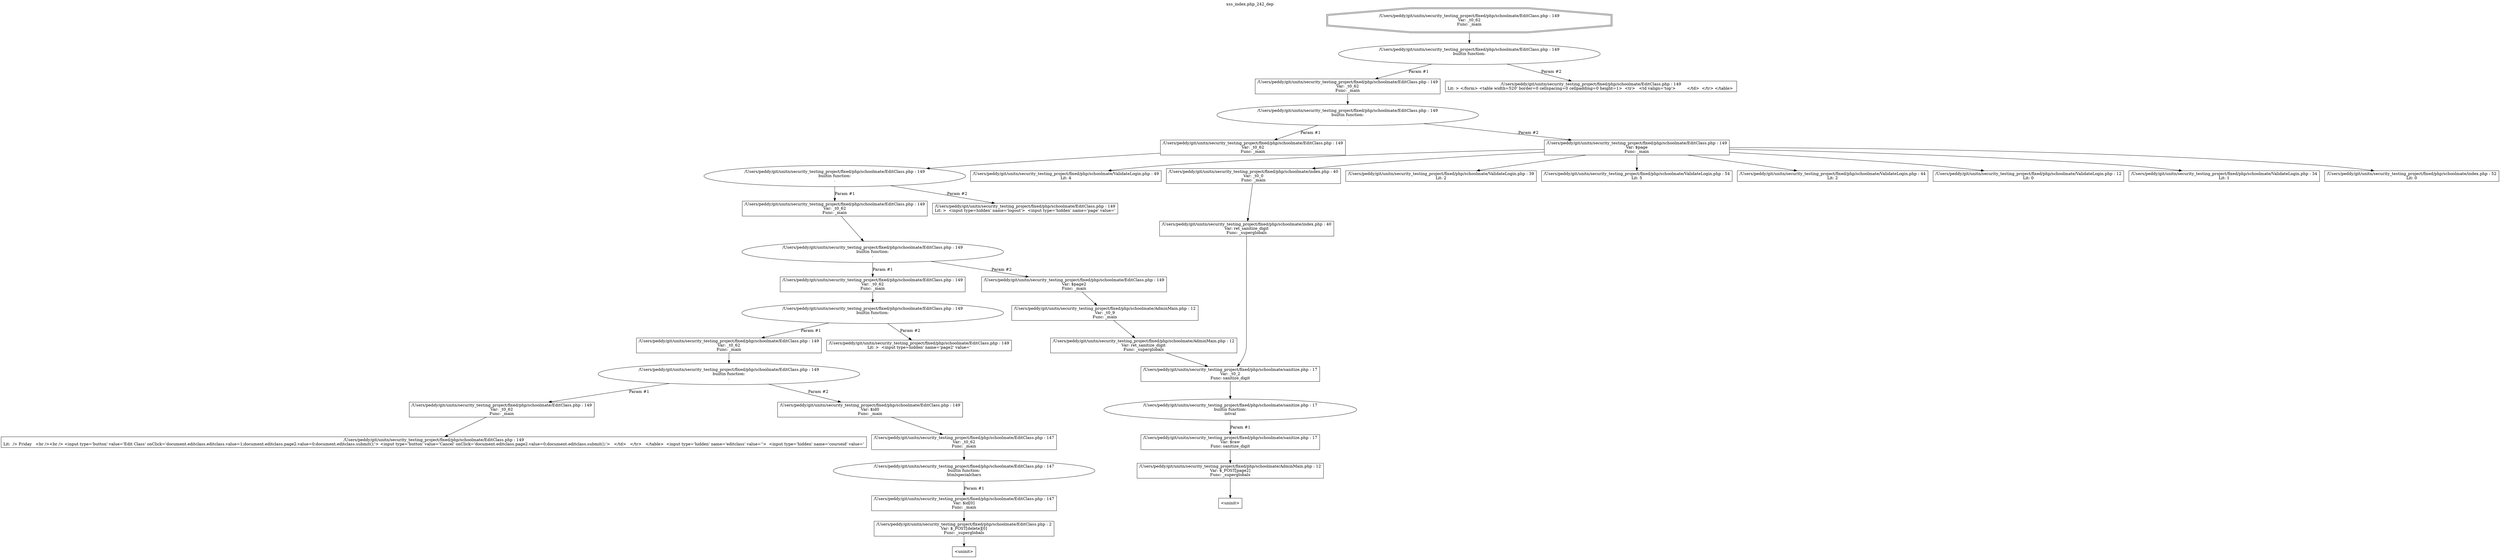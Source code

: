 digraph cfg {
  label="xss_index.php_242_dep";
  labelloc=t;
  n1 [shape=doubleoctagon, label="/Users/peddy/git/unitn/security_testing_project/fixed/php/schoolmate/EditClass.php : 149\nVar: _t0_62\nFunc: _main\n"];
  n2 [shape=ellipse, label="/Users/peddy/git/unitn/security_testing_project/fixed/php/schoolmate/EditClass.php : 149\nbuiltin function:\n.\n"];
  n3 [shape=box, label="/Users/peddy/git/unitn/security_testing_project/fixed/php/schoolmate/EditClass.php : 149\nVar: _t0_62\nFunc: _main\n"];
  n4 [shape=ellipse, label="/Users/peddy/git/unitn/security_testing_project/fixed/php/schoolmate/EditClass.php : 149\nbuiltin function:\n.\n"];
  n5 [shape=box, label="/Users/peddy/git/unitn/security_testing_project/fixed/php/schoolmate/EditClass.php : 149\nVar: _t0_62\nFunc: _main\n"];
  n6 [shape=ellipse, label="/Users/peddy/git/unitn/security_testing_project/fixed/php/schoolmate/EditClass.php : 149\nbuiltin function:\n.\n"];
  n7 [shape=box, label="/Users/peddy/git/unitn/security_testing_project/fixed/php/schoolmate/EditClass.php : 149\nVar: _t0_62\nFunc: _main\n"];
  n8 [shape=ellipse, label="/Users/peddy/git/unitn/security_testing_project/fixed/php/schoolmate/EditClass.php : 149\nbuiltin function:\n.\n"];
  n9 [shape=box, label="/Users/peddy/git/unitn/security_testing_project/fixed/php/schoolmate/EditClass.php : 149\nVar: _t0_62\nFunc: _main\n"];
  n10 [shape=ellipse, label="/Users/peddy/git/unitn/security_testing_project/fixed/php/schoolmate/EditClass.php : 149\nbuiltin function:\n.\n"];
  n11 [shape=box, label="/Users/peddy/git/unitn/security_testing_project/fixed/php/schoolmate/EditClass.php : 149\nVar: _t0_62\nFunc: _main\n"];
  n12 [shape=ellipse, label="/Users/peddy/git/unitn/security_testing_project/fixed/php/schoolmate/EditClass.php : 149\nbuiltin function:\n.\n"];
  n13 [shape=box, label="/Users/peddy/git/unitn/security_testing_project/fixed/php/schoolmate/EditClass.php : 149\nVar: _t0_62\nFunc: _main\n"];
  n14 [shape=box, label="/Users/peddy/git/unitn/security_testing_project/fixed/php/schoolmate/EditClass.php : 149\nLit:  /> Friday   <br /><br />	<input type='button' value='Edit Class' onClick='document.editclass.editclass.value=1;document.editclass.page2.value=0;document.editclass.submit();'>	<input type='button' value='Cancel' onClick='document.editclass.page2.value=0;document.editclass.submit();'>   </td>   </tr>   </table>  <input type='hidden' name='editclass' value=''>  <input type='hidden' name='courseid' value='\n"];
  n15 [shape=box, label="/Users/peddy/git/unitn/security_testing_project/fixed/php/schoolmate/EditClass.php : 149\nVar: $id0\nFunc: _main\n"];
  n16 [shape=box, label="/Users/peddy/git/unitn/security_testing_project/fixed/php/schoolmate/EditClass.php : 147\nVar: _t0_62\nFunc: _main\n"];
  n17 [shape=ellipse, label="/Users/peddy/git/unitn/security_testing_project/fixed/php/schoolmate/EditClass.php : 147\nbuiltin function:\nhtmlspecialchars\n"];
  n18 [shape=box, label="/Users/peddy/git/unitn/security_testing_project/fixed/php/schoolmate/EditClass.php : 147\nVar: $id[0]\nFunc: _main\n"];
  n19 [shape=box, label="/Users/peddy/git/unitn/security_testing_project/fixed/php/schoolmate/EditClass.php : 2\nVar: $_POST[delete][0]\nFunc: _superglobals\n"];
  n20 [shape=box, label="<uninit>"];
  n21 [shape=box, label="/Users/peddy/git/unitn/security_testing_project/fixed/php/schoolmate/EditClass.php : 149\nLit: >  <input type=hidden' name='page2' value='\n"];
  n22 [shape=box, label="/Users/peddy/git/unitn/security_testing_project/fixed/php/schoolmate/EditClass.php : 149\nVar: $page2\nFunc: _main\n"];
  n23 [shape=box, label="/Users/peddy/git/unitn/security_testing_project/fixed/php/schoolmate/AdminMain.php : 12\nVar: _t0_9\nFunc: _main\n"];
  n24 [shape=box, label="/Users/peddy/git/unitn/security_testing_project/fixed/php/schoolmate/AdminMain.php : 12\nVar: ret_sanitize_digit\nFunc: _superglobals\n"];
  n25 [shape=box, label="/Users/peddy/git/unitn/security_testing_project/fixed/php/schoolmate/sanitize.php : 17\nVar: _t0_2\nFunc: sanitize_digit\n"];
  n26 [shape=ellipse, label="/Users/peddy/git/unitn/security_testing_project/fixed/php/schoolmate/sanitize.php : 17\nbuiltin function:\nintval\n"];
  n27 [shape=box, label="/Users/peddy/git/unitn/security_testing_project/fixed/php/schoolmate/sanitize.php : 17\nVar: $raw\nFunc: sanitize_digit\n"];
  n28 [shape=box, label="/Users/peddy/git/unitn/security_testing_project/fixed/php/schoolmate/AdminMain.php : 12\nVar: $_POST[page2]\nFunc: _superglobals\n"];
  n29 [shape=box, label="<uninit>"];
  n30 [shape=box, label="/Users/peddy/git/unitn/security_testing_project/fixed/php/schoolmate/EditClass.php : 149\nLit: >  <input type=hidden' name='logout'>  <input type='hidden' name='page' value='\n"];
  n31 [shape=box, label="/Users/peddy/git/unitn/security_testing_project/fixed/php/schoolmate/EditClass.php : 149\nVar: $page\nFunc: _main\n"];
  n32 [shape=box, label="/Users/peddy/git/unitn/security_testing_project/fixed/php/schoolmate/ValidateLogin.php : 49\nLit: 4\n"];
  n33 [shape=box, label="/Users/peddy/git/unitn/security_testing_project/fixed/php/schoolmate/index.php : 40\nVar: _t0_0\nFunc: _main\n"];
  n34 [shape=box, label="/Users/peddy/git/unitn/security_testing_project/fixed/php/schoolmate/index.php : 40\nVar: ret_sanitize_digit\nFunc: _superglobals\n"];
  n35 [shape=box, label="/Users/peddy/git/unitn/security_testing_project/fixed/php/schoolmate/ValidateLogin.php : 39\nLit: 2\n"];
  n36 [shape=box, label="/Users/peddy/git/unitn/security_testing_project/fixed/php/schoolmate/ValidateLogin.php : 54\nLit: 5\n"];
  n37 [shape=box, label="/Users/peddy/git/unitn/security_testing_project/fixed/php/schoolmate/ValidateLogin.php : 44\nLit: 2\n"];
  n38 [shape=box, label="/Users/peddy/git/unitn/security_testing_project/fixed/php/schoolmate/ValidateLogin.php : 12\nLit: 0\n"];
  n39 [shape=box, label="/Users/peddy/git/unitn/security_testing_project/fixed/php/schoolmate/ValidateLogin.php : 34\nLit: 1\n"];
  n40 [shape=box, label="/Users/peddy/git/unitn/security_testing_project/fixed/php/schoolmate/index.php : 52\nLit: 0\n"];
  n41 [shape=box, label="/Users/peddy/git/unitn/security_testing_project/fixed/php/schoolmate/EditClass.php : 149\nLit: > </form> <table width=520' border=0 cellspacing=0 cellpadding=0 height=1>  <tr>   <td valign='top'>	&nbsp;   </td>  </tr> </table> \n"];
  n1 -> n2;
  n3 -> n4;
  n5 -> n6;
  n7 -> n8;
  n9 -> n10;
  n11 -> n12;
  n13 -> n14;
  n12 -> n13[label="Param #1"];
  n12 -> n15[label="Param #2"];
  n16 -> n17;
  n19 -> n20;
  n18 -> n19;
  n17 -> n18[label="Param #1"];
  n15 -> n16;
  n10 -> n11[label="Param #1"];
  n10 -> n21[label="Param #2"];
  n8 -> n9[label="Param #1"];
  n8 -> n22[label="Param #2"];
  n25 -> n26;
  n28 -> n29;
  n27 -> n28;
  n26 -> n27[label="Param #1"];
  n24 -> n25;
  n23 -> n24;
  n22 -> n23;
  n6 -> n7[label="Param #1"];
  n6 -> n30[label="Param #2"];
  n4 -> n5[label="Param #1"];
  n4 -> n31[label="Param #2"];
  n31 -> n32;
  n31 -> n33;
  n31 -> n35;
  n31 -> n36;
  n31 -> n37;
  n31 -> n38;
  n31 -> n39;
  n31 -> n40;
  n34 -> n25;
  n33 -> n34;
  n2 -> n3[label="Param #1"];
  n2 -> n41[label="Param #2"];
}
